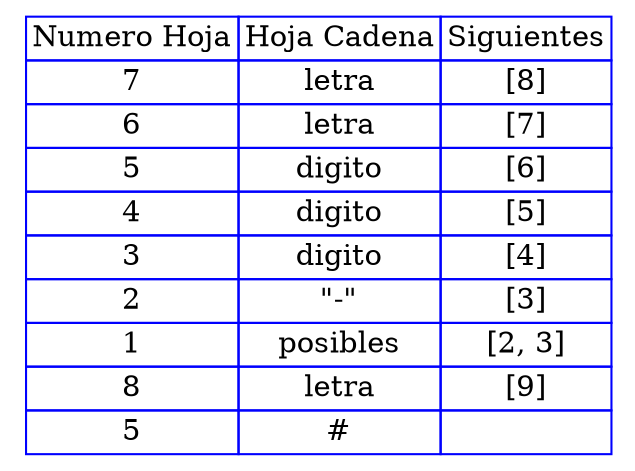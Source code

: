 digraph {

  tbl [

    shape=plaintext
    label=<
      <table border='0' cellborder='1' color='blue' cellspacing='0'>
        <tr><td>Numero Hoja</td><td>Hoja Cadena</td><td>Siguientes</td></tr><tr><td>7</td><td>letra</td><td>[8]</td></tr><tr><td>6</td><td>letra</td><td>[7]</td></tr><tr><td>5</td><td>digito</td><td>[6]</td></tr><tr><td>4</td><td>digito</td><td>[5]</td></tr><tr><td>3</td><td>digito</td><td>[4]</td></tr><tr><td>2</td><td>"-"</td><td>[3]</td></tr><tr><td>1</td><td>posibles</td><td>[2, 3]</td></tr><tr><td>8</td><td>letra</td><td>[9]</td></tr><tr><td>5</td><td>#</td><td></td></tr>

      </table>

    >];

}
